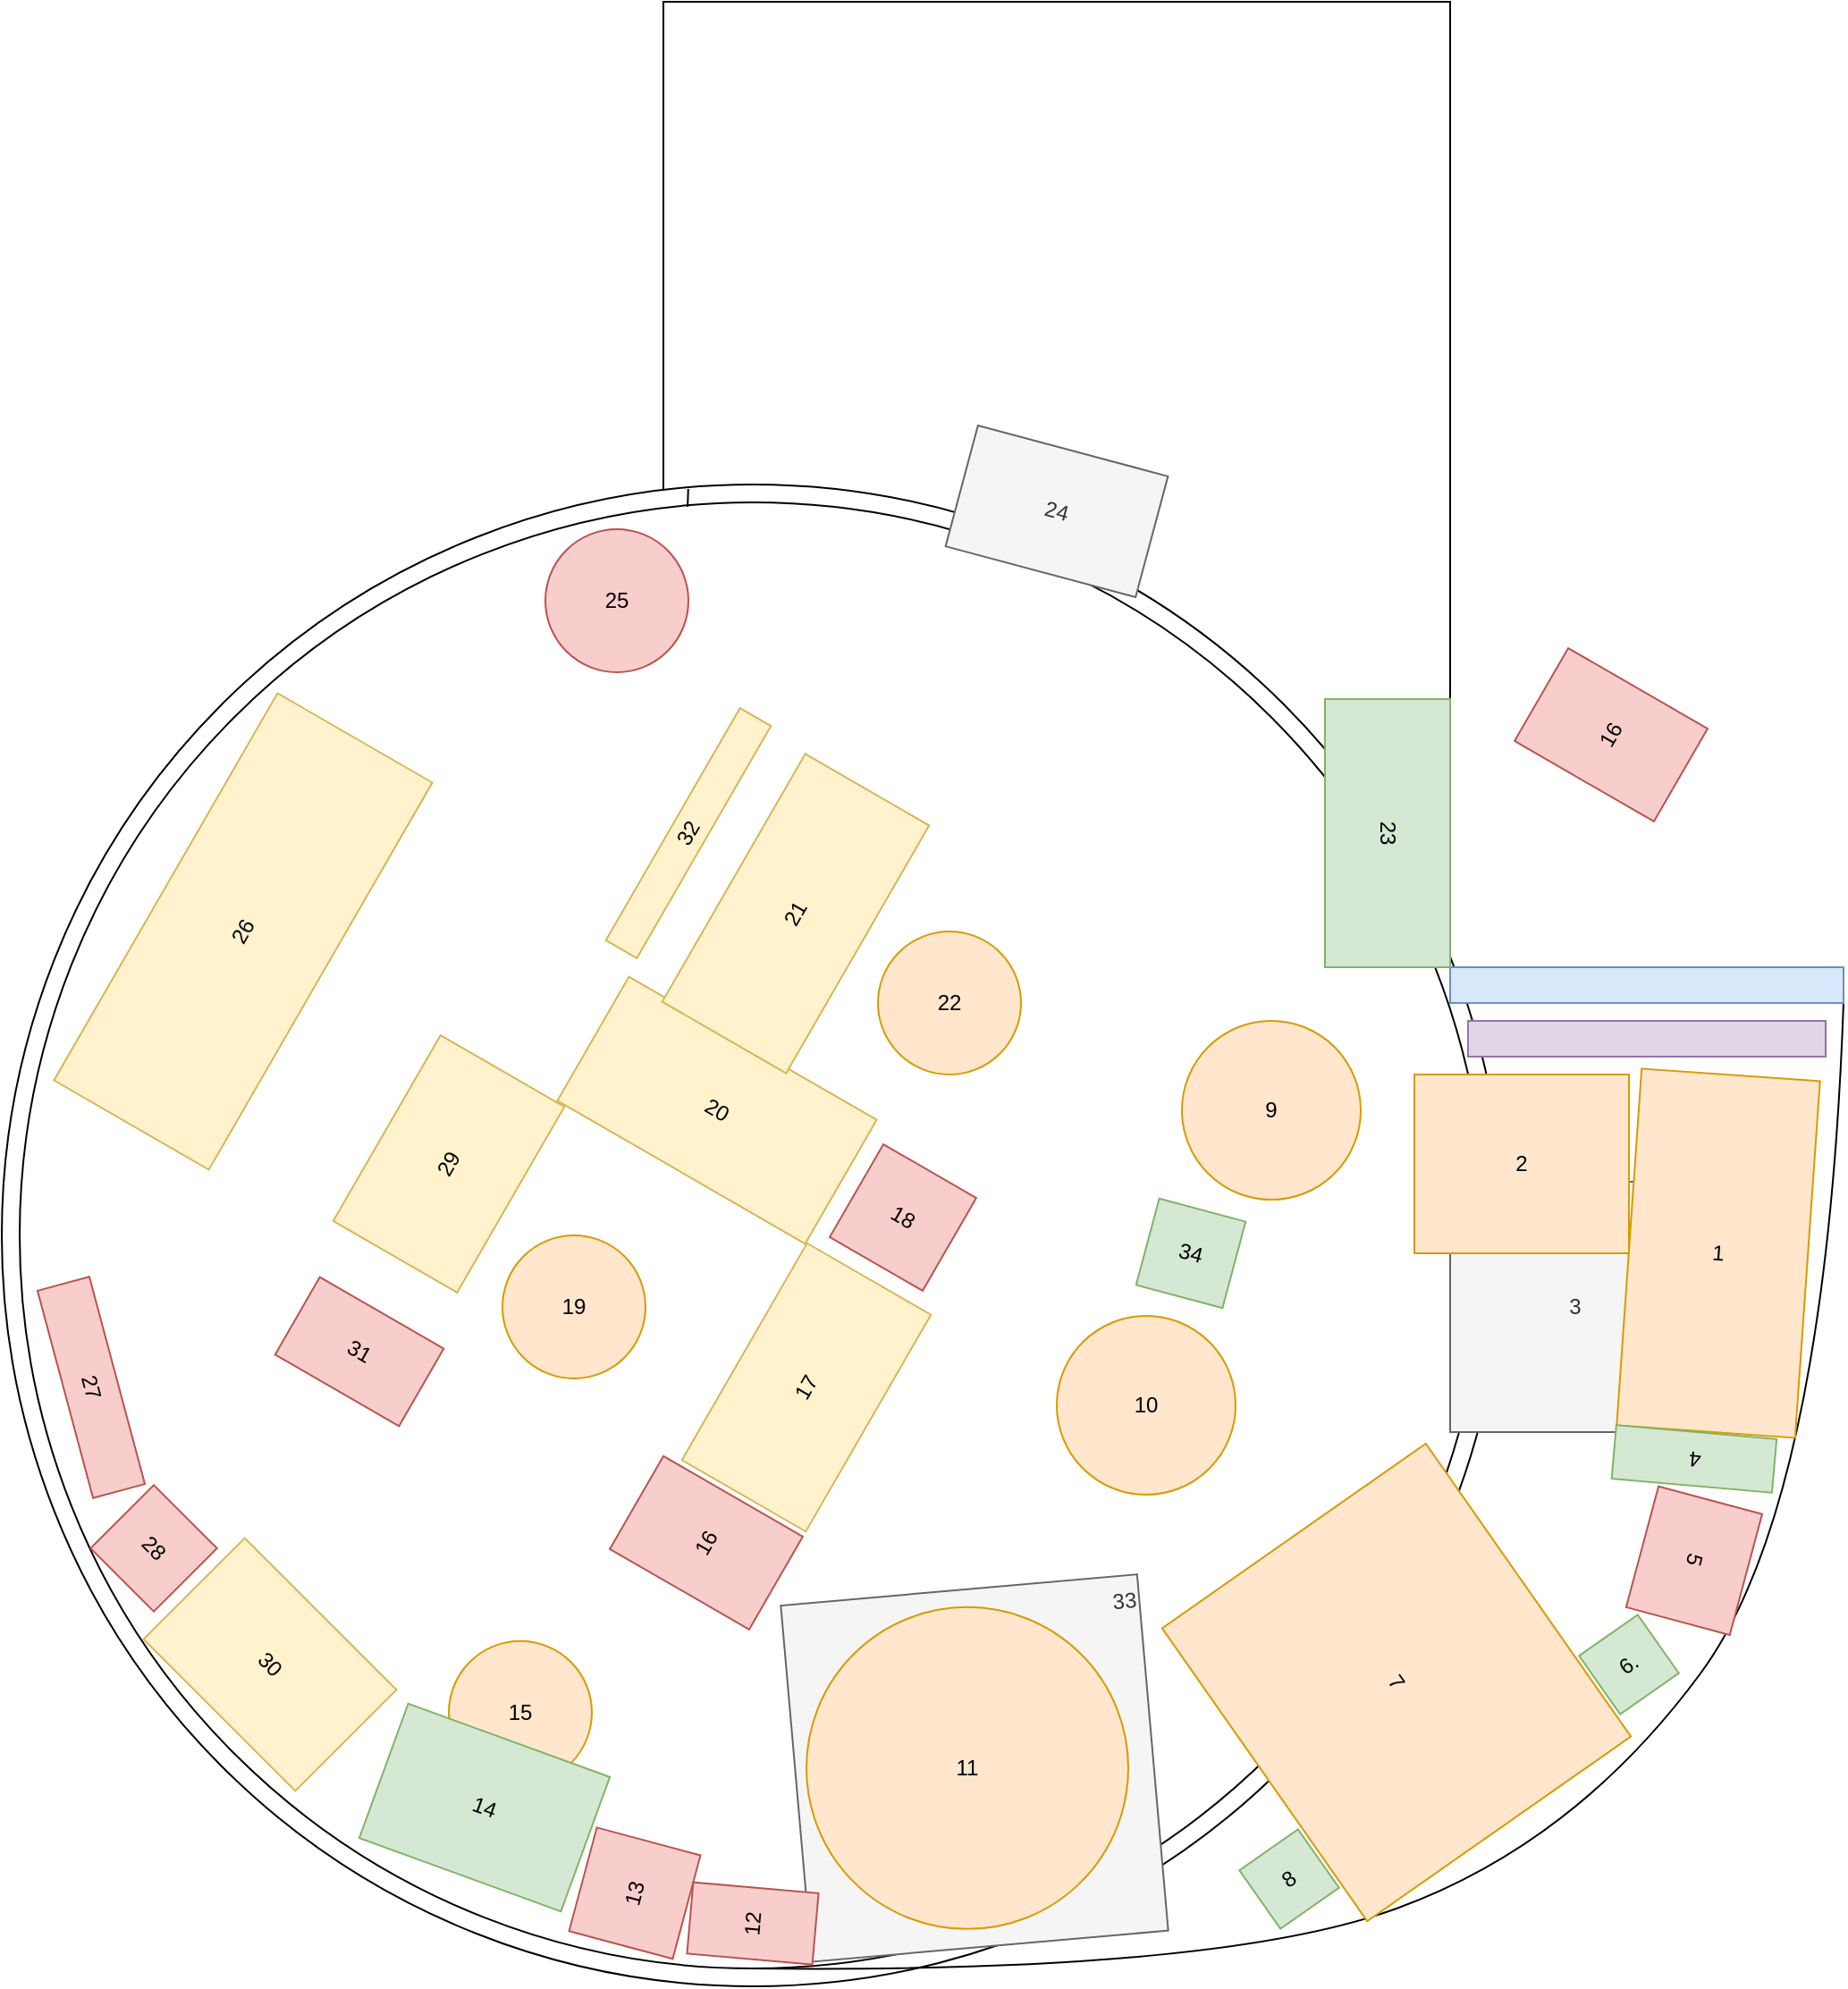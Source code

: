<mxfile version="23.1.5" type="device">
  <diagram name="Page-1" id="QEGEIfdbJsdVj-Z1kgoe">
    <mxGraphModel dx="1514" dy="2267" grid="1" gridSize="10" guides="1" tooltips="1" connect="1" arrows="1" fold="1" page="1" pageScale="1" pageWidth="827" pageHeight="1169" math="0" shadow="0">
      <root>
        <mxCell id="0" />
        <mxCell id="1" parent="0" />
        <mxCell id="vG42X3gjWeg6bdhdIkWt-4" value="" style="rounded=0;whiteSpace=wrap;html=1;" vertex="1" parent="1">
          <mxGeometry x="400" y="-240" width="440" height="560" as="geometry" />
        </mxCell>
        <mxCell id="HJ6NpnuFAOiJMe3mfY7o-32" value="" style="ellipse;whiteSpace=wrap;html=1;aspect=fixed;" parent="1" vertex="1">
          <mxGeometry x="30" y="30" width="840" height="840" as="geometry" />
        </mxCell>
        <mxCell id="7TM_OdGEtOvxObzj1Llh-1" value="" style="ellipse;whiteSpace=wrap;html=1;aspect=fixed;" parent="1" vertex="1">
          <mxGeometry x="40" y="40" width="820" height="820" as="geometry" />
        </mxCell>
        <mxCell id="b78YxiTidQIfgBdO-1Q7-6" value="15" style="ellipse;whiteSpace=wrap;html=1;aspect=fixed;fillColor=#ffe6cc;strokeColor=#d79b00;" parent="1" vertex="1">
          <mxGeometry x="280" y="676.9" width="80" height="80" as="geometry" />
        </mxCell>
        <mxCell id="b78YxiTidQIfgBdO-1Q7-2" value="33" style="rounded=0;whiteSpace=wrap;html=1;fillColor=#f5f5f5;strokeColor=#666666;fontColor=#333333;rotation=-5;align=right;verticalAlign=top;" parent="1" vertex="1">
          <mxGeometry x="474" y="647.93" width="200" height="200" as="geometry" />
        </mxCell>
        <mxCell id="7TM_OdGEtOvxObzj1Llh-2" value="" style="endArrow=none;html=1;rounded=0;" parent="1" edge="1">
          <mxGeometry width="50" height="50" relative="1" as="geometry">
            <mxPoint x="840" y="320" as="sourcePoint" />
            <mxPoint x="1060" y="320" as="targetPoint" />
          </mxGeometry>
        </mxCell>
        <mxCell id="7TM_OdGEtOvxObzj1Llh-5" value="" style="curved=1;endArrow=none;html=1;rounded=0;endFill=0;exitX=0.496;exitY=1;exitDx=0;exitDy=0;exitPerimeter=0;" parent="1" source="7TM_OdGEtOvxObzj1Llh-1" edge="1">
          <mxGeometry width="50" height="50" relative="1" as="geometry">
            <mxPoint x="880" y="740" as="sourcePoint" />
            <mxPoint x="1060" y="320" as="targetPoint" />
            <Array as="points">
              <mxPoint x="710" y="863" />
              <mxPoint x="910" y="790" />
              <mxPoint x="1050" y="600" />
            </Array>
          </mxGeometry>
        </mxCell>
        <mxCell id="7TM_OdGEtOvxObzj1Llh-6" value="20" style="rounded=0;whiteSpace=wrap;html=1;rotation=30;fillColor=#fff2cc;strokeColor=#d6b656;" parent="1" vertex="1">
          <mxGeometry x="350" y="340" width="160" height="80" as="geometry" />
        </mxCell>
        <mxCell id="HJ6NpnuFAOiJMe3mfY7o-2" value="" style="rounded=0;whiteSpace=wrap;html=1;fillColor=#dae8fc;strokeColor=#6c8ebf;" parent="1" vertex="1">
          <mxGeometry x="840" y="300" width="220" height="20" as="geometry" />
        </mxCell>
        <mxCell id="HJ6NpnuFAOiJMe3mfY7o-3" value="" style="rounded=0;whiteSpace=wrap;html=1;fillColor=#e1d5e7;strokeColor=#9673a6;" parent="1" vertex="1">
          <mxGeometry x="850" y="330" width="200" height="20" as="geometry" />
        </mxCell>
        <mxCell id="HJ6NpnuFAOiJMe3mfY7o-6" value="9" style="ellipse;whiteSpace=wrap;html=1;aspect=fixed;fillColor=#ffe6cc;strokeColor=#d79b00;" parent="1" vertex="1">
          <mxGeometry x="690" y="330" width="100" height="100" as="geometry" />
        </mxCell>
        <mxCell id="HJ6NpnuFAOiJMe3mfY7o-8" value="23" style="rounded=0;whiteSpace=wrap;html=1;rotation=90;fillColor=#d5e8d4;strokeColor=#82b366;" parent="1" vertex="1">
          <mxGeometry x="730" y="190" width="150" height="70" as="geometry" />
        </mxCell>
        <mxCell id="HJ6NpnuFAOiJMe3mfY7o-9" value="10" style="ellipse;whiteSpace=wrap;html=1;aspect=fixed;fillColor=#ffe6cc;strokeColor=#d79b00;" parent="1" vertex="1">
          <mxGeometry x="620" y="495" width="100" height="100" as="geometry" />
        </mxCell>
        <mxCell id="HJ6NpnuFAOiJMe3mfY7o-10" value="7" style="rounded=0;whiteSpace=wrap;html=1;rotation=55;fillColor=#ffe6cc;strokeColor=#d79b00;" parent="1" vertex="1">
          <mxGeometry x="710" y="610" width="200" height="180" as="geometry" />
        </mxCell>
        <mxCell id="HJ6NpnuFAOiJMe3mfY7o-12" value="6." style="rounded=0;whiteSpace=wrap;html=1;rotation=325;fillColor=#d5e8d4;strokeColor=#82b366;" parent="1" vertex="1">
          <mxGeometry x="920" y="670" width="40" height="40" as="geometry" />
        </mxCell>
        <mxCell id="HJ6NpnuFAOiJMe3mfY7o-13" value="8" style="rounded=0;whiteSpace=wrap;html=1;rotation=325;fillColor=#d5e8d4;strokeColor=#82b366;" parent="1" vertex="1">
          <mxGeometry x="730" y="790" width="40" height="40" as="geometry" />
        </mxCell>
        <mxCell id="HJ6NpnuFAOiJMe3mfY7o-14" value="5" style="rounded=0;whiteSpace=wrap;html=1;rotation=105;fillColor=#f8cecc;strokeColor=#b85450;" parent="1" vertex="1">
          <mxGeometry x="941.46" y="601.9" width="70" height="60" as="geometry" />
        </mxCell>
        <mxCell id="HJ6NpnuFAOiJMe3mfY7o-16" value="14" style="rounded=0;whiteSpace=wrap;html=1;rotation=20;fillColor=#d5e8d4;strokeColor=#82b366;" parent="1" vertex="1">
          <mxGeometry x="240" y="730" width="120" height="80" as="geometry" />
        </mxCell>
        <mxCell id="HJ6NpnuFAOiJMe3mfY7o-18" value="13" style="rounded=0;whiteSpace=wrap;html=1;rotation=-75;fillColor=#f8cecc;strokeColor=#b85450;" parent="1" vertex="1">
          <mxGeometry x="354" y="787.93" width="60" height="60" as="geometry" />
        </mxCell>
        <mxCell id="HJ6NpnuFAOiJMe3mfY7o-19" value="16" style="rounded=0;whiteSpace=wrap;html=1;rotation=-60;fillColor=#f8cecc;strokeColor=#b85450;" parent="1" vertex="1">
          <mxGeometry x="394" y="576.9" width="60" height="90" as="geometry" />
        </mxCell>
        <mxCell id="HJ6NpnuFAOiJMe3mfY7o-20" value="30" style="rounded=0;whiteSpace=wrap;html=1;rotation=45;fillColor=#fff2cc;strokeColor=#d6b656;" parent="1" vertex="1">
          <mxGeometry x="120" y="650" width="120" height="80" as="geometry" />
        </mxCell>
        <mxCell id="HJ6NpnuFAOiJMe3mfY7o-21" value="3" style="rounded=0;whiteSpace=wrap;html=1;fillColor=#f5f5f5;strokeColor=#666666;fontColor=#333333;" parent="1" vertex="1">
          <mxGeometry x="840" y="420" width="140" height="140" as="geometry" />
        </mxCell>
        <mxCell id="HJ6NpnuFAOiJMe3mfY7o-5" value="1" style="rounded=0;whiteSpace=wrap;html=1;rotation=4;fillColor=#ffe6cc;strokeColor=#d79b00;" parent="1" vertex="1">
          <mxGeometry x="940" y="360" width="100" height="200" as="geometry" />
        </mxCell>
        <mxCell id="HJ6NpnuFAOiJMe3mfY7o-1" value="2" style="rounded=0;whiteSpace=wrap;html=1;fillColor=#ffe6cc;strokeColor=#d79b00;" parent="1" vertex="1">
          <mxGeometry x="820" y="360" width="120" height="100" as="geometry" />
        </mxCell>
        <mxCell id="HJ6NpnuFAOiJMe3mfY7o-15" value="4" style="rounded=0;whiteSpace=wrap;html=1;rotation=-175;fillColor=#d5e8d4;strokeColor=#82b366;" parent="1" vertex="1">
          <mxGeometry x="931.46" y="560" width="90" height="30" as="geometry" />
        </mxCell>
        <mxCell id="HJ6NpnuFAOiJMe3mfY7o-22" value="26" style="rounded=0;whiteSpace=wrap;html=1;rotation=-60;fillColor=#fff2cc;strokeColor=#d6b656;" parent="1" vertex="1">
          <mxGeometry x="40" y="230" width="250" height="100" as="geometry" />
        </mxCell>
        <mxCell id="HJ6NpnuFAOiJMe3mfY7o-23" value="27" style="rounded=0;whiteSpace=wrap;html=1;rotation=75;fillColor=#f8cecc;strokeColor=#b85450;" parent="1" vertex="1">
          <mxGeometry x="20" y="520" width="120" height="30" as="geometry" />
        </mxCell>
        <mxCell id="HJ6NpnuFAOiJMe3mfY7o-24" value="28" style="rounded=0;whiteSpace=wrap;html=1;rotation=45;fillColor=#f8cecc;strokeColor=#b85450;" parent="1" vertex="1">
          <mxGeometry x="90" y="600" width="50" height="50" as="geometry" />
        </mxCell>
        <mxCell id="HJ6NpnuFAOiJMe3mfY7o-26" value="17" style="rounded=0;whiteSpace=wrap;html=1;rotation=300;fillColor=#fff2cc;strokeColor=#d6b656;" parent="1" vertex="1">
          <mxGeometry x="410" y="495" width="140" height="80" as="geometry" />
        </mxCell>
        <mxCell id="HJ6NpnuFAOiJMe3mfY7o-27" value="18" style="rounded=0;whiteSpace=wrap;html=1;rotation=30;fillColor=#f8cecc;strokeColor=#b85450;" parent="1" vertex="1">
          <mxGeometry x="504" y="410" width="60" height="60" as="geometry" />
        </mxCell>
        <mxCell id="HJ6NpnuFAOiJMe3mfY7o-28" value="21" style="rounded=0;whiteSpace=wrap;html=1;rotation=300;fillColor=#fff2cc;strokeColor=#d6b656;" parent="1" vertex="1">
          <mxGeometry x="394" y="230" width="160" height="80" as="geometry" />
        </mxCell>
        <mxCell id="HJ6NpnuFAOiJMe3mfY7o-29" value="19" style="ellipse;whiteSpace=wrap;html=1;aspect=fixed;fillColor=#ffe6cc;strokeColor=#d79b00;" parent="1" vertex="1">
          <mxGeometry x="310" y="450" width="80" height="80" as="geometry" />
        </mxCell>
        <mxCell id="HJ6NpnuFAOiJMe3mfY7o-30" value="22" style="ellipse;whiteSpace=wrap;html=1;aspect=fixed;fillColor=#ffe6cc;strokeColor=#d79b00;" parent="1" vertex="1">
          <mxGeometry x="520" y="280" width="80" height="80" as="geometry" />
        </mxCell>
        <mxCell id="HJ6NpnuFAOiJMe3mfY7o-33" value="" style="endArrow=none;html=1;rounded=0;entryX=0.457;entryY=0.003;entryDx=0;entryDy=0;entryPerimeter=0;" parent="1" target="HJ6NpnuFAOiJMe3mfY7o-32" edge="1">
          <mxGeometry width="50" height="50" relative="1" as="geometry">
            <mxPoint x="413.56" y="42.44" as="sourcePoint" />
            <mxPoint x="413" y="30.0" as="targetPoint" />
          </mxGeometry>
        </mxCell>
        <mxCell id="HJ6NpnuFAOiJMe3mfY7o-35" value="11" style="ellipse;whiteSpace=wrap;html=1;aspect=fixed;fillColor=#ffe6cc;strokeColor=#d79b00;" parent="1" vertex="1">
          <mxGeometry x="480" y="657.93" width="180" height="180" as="geometry" />
        </mxCell>
        <mxCell id="HJ6NpnuFAOiJMe3mfY7o-36" value="25" style="ellipse;whiteSpace=wrap;html=1;aspect=fixed;fillColor=#f8cecc;strokeColor=#b85450;" parent="1" vertex="1">
          <mxGeometry x="334" y="55" width="80" height="80" as="geometry" />
        </mxCell>
        <mxCell id="HJ6NpnuFAOiJMe3mfY7o-37" value="24" style="rounded=0;whiteSpace=wrap;html=1;fillColor=#f5f5f5;strokeColor=#666666;fontColor=#333333;rotation=15;" parent="1" vertex="1">
          <mxGeometry x="565" y="10" width="110" height="70" as="geometry" />
        </mxCell>
        <mxCell id="b78YxiTidQIfgBdO-1Q7-4" value="12" style="rounded=0;whiteSpace=wrap;html=1;rotation=-85;fillColor=#f8cecc;strokeColor=#b85450;" parent="1" vertex="1">
          <mxGeometry x="430" y="799.66" width="40" height="70.34" as="geometry" />
        </mxCell>
        <mxCell id="b78YxiTidQIfgBdO-1Q7-5" value="29" style="rounded=0;whiteSpace=wrap;html=1;rotation=-60;fillColor=#fff2cc;strokeColor=#d6b656;" parent="1" vertex="1">
          <mxGeometry x="220" y="370" width="120" height="80" as="geometry" />
        </mxCell>
        <mxCell id="dKPZ_JkRCLan2K27TfBz-1" value="31" style="rounded=0;whiteSpace=wrap;html=1;rotation=30;fillColor=#f8cecc;strokeColor=#b85450;" parent="1" vertex="1">
          <mxGeometry x="190" y="490" width="80" height="50" as="geometry" />
        </mxCell>
        <mxCell id="dKPZ_JkRCLan2K27TfBz-2" value="32" style="rounded=0;whiteSpace=wrap;html=1;rotation=-60;fillColor=#fff2cc;strokeColor=#d6b656;" parent="1" vertex="1">
          <mxGeometry x="339" y="215" width="150" height="20" as="geometry" />
        </mxCell>
        <mxCell id="vG42X3gjWeg6bdhdIkWt-1" value="34" style="rounded=0;whiteSpace=wrap;html=1;rotation=15;fillColor=#d5e8d4;strokeColor=#82b366;" vertex="1" parent="1">
          <mxGeometry x="670" y="435" width="50" height="50" as="geometry" />
        </mxCell>
        <mxCell id="vG42X3gjWeg6bdhdIkWt-5" value="16" style="rounded=0;whiteSpace=wrap;html=1;rotation=-60;fillColor=#f8cecc;strokeColor=#b85450;" vertex="1" parent="1">
          <mxGeometry x="900" y="125" width="60" height="90" as="geometry" />
        </mxCell>
      </root>
    </mxGraphModel>
  </diagram>
</mxfile>
